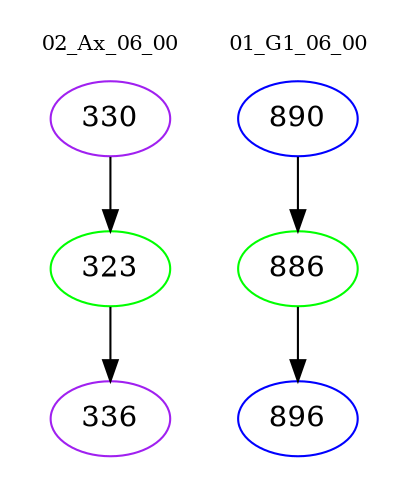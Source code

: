 digraph{
subgraph cluster_0 {
color = white
label = "02_Ax_06_00";
fontsize=10;
T0_330 [label="330", color="purple"]
T0_330 -> T0_323 [color="black"]
T0_323 [label="323", color="green"]
T0_323 -> T0_336 [color="black"]
T0_336 [label="336", color="purple"]
}
subgraph cluster_1 {
color = white
label = "01_G1_06_00";
fontsize=10;
T1_890 [label="890", color="blue"]
T1_890 -> T1_886 [color="black"]
T1_886 [label="886", color="green"]
T1_886 -> T1_896 [color="black"]
T1_896 [label="896", color="blue"]
}
}
